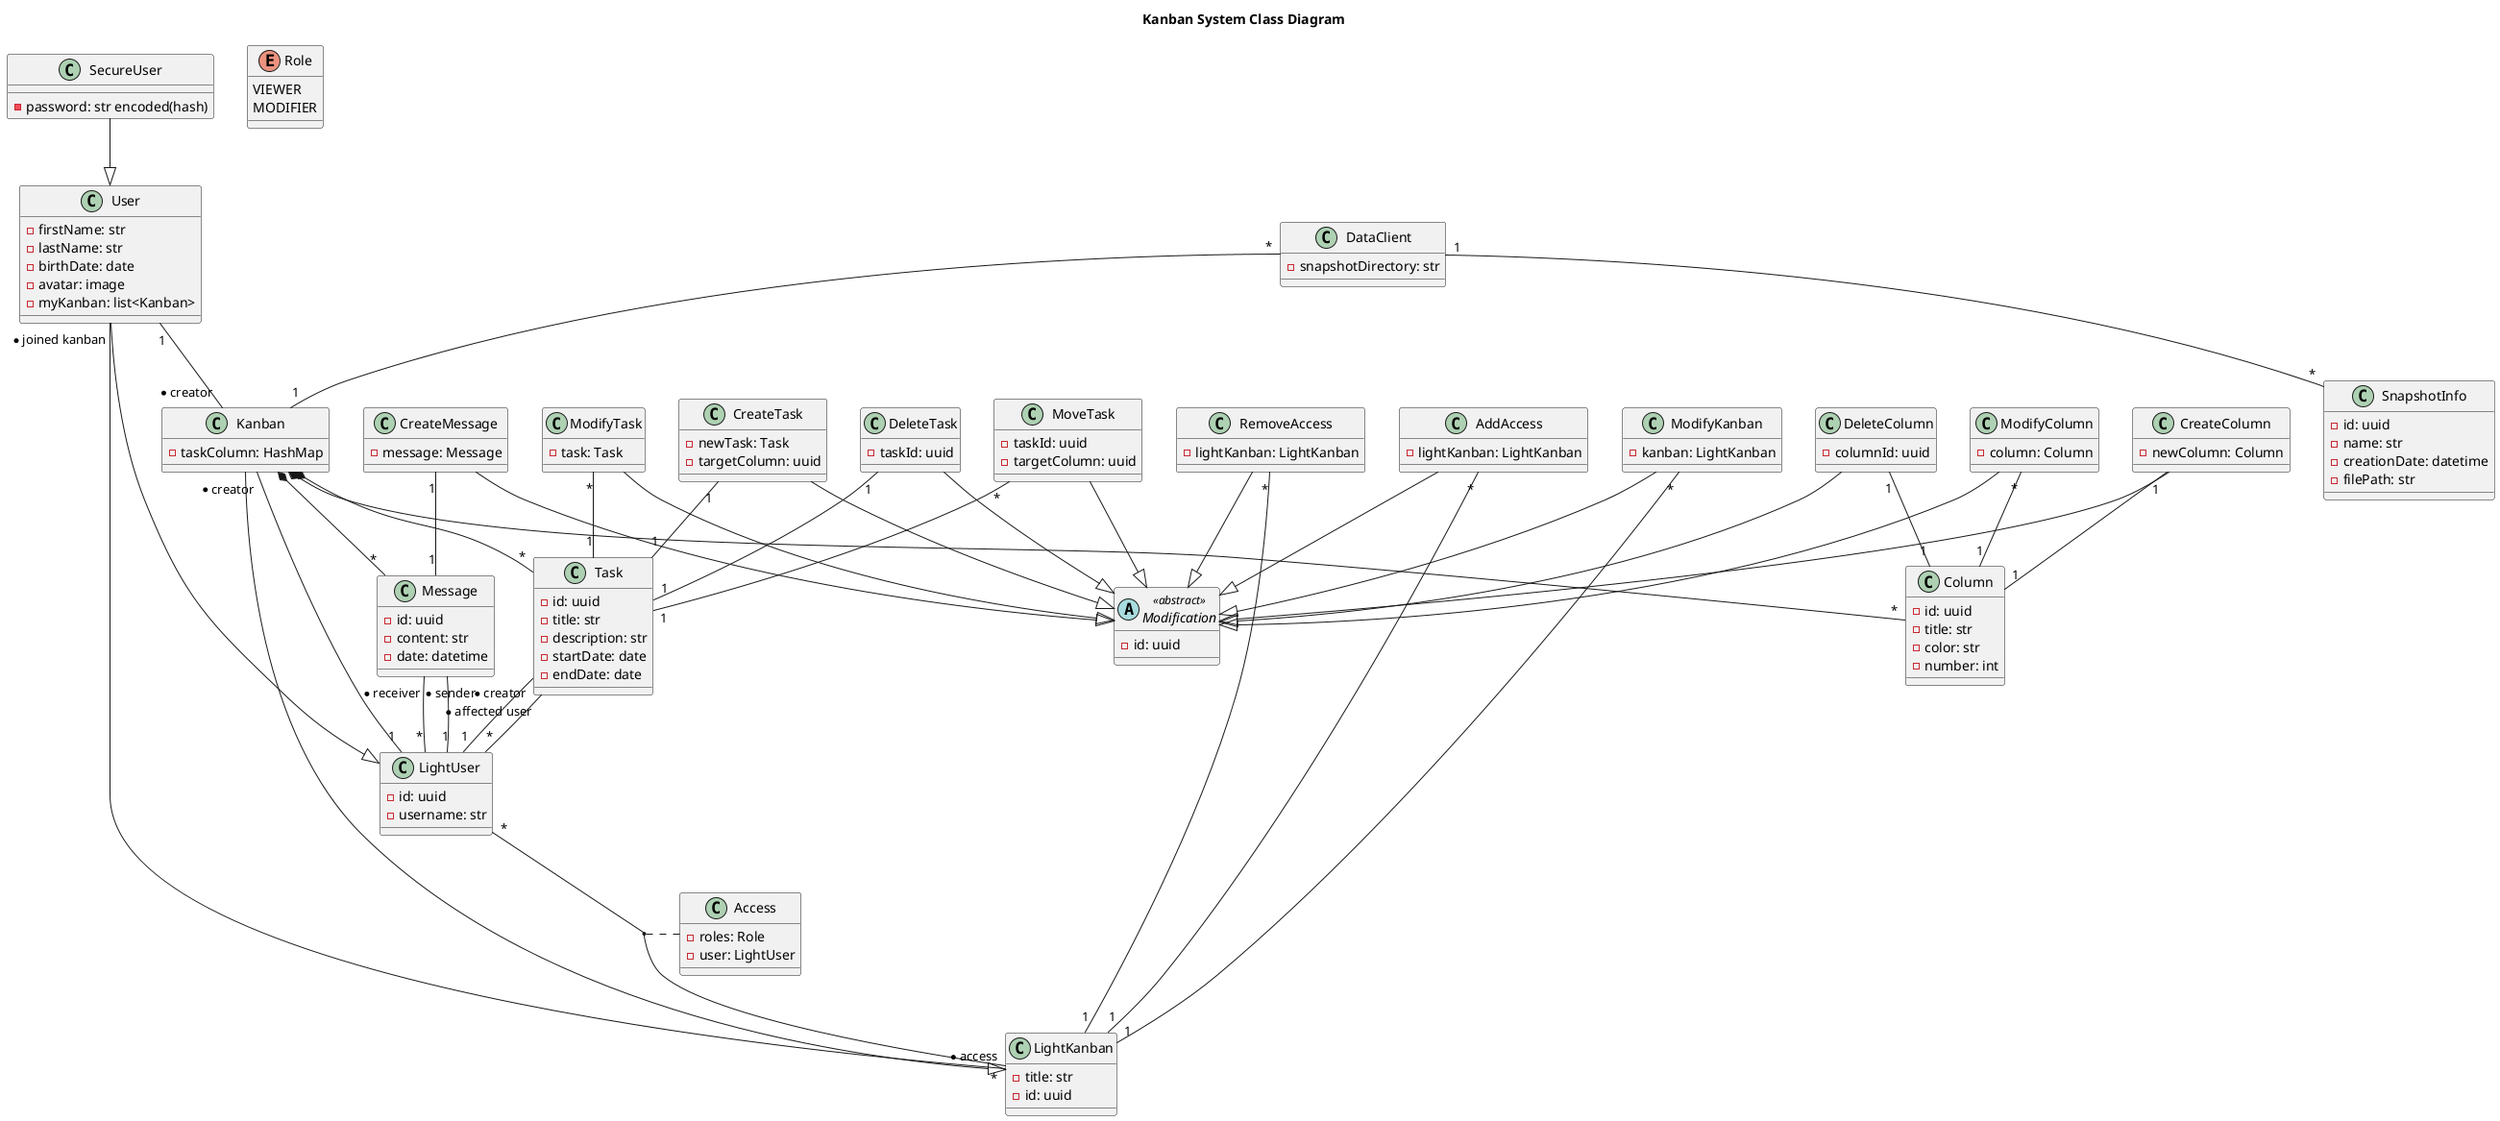 @startuml classDiagramV2

title Kanban System Class Diagram
!define RECTANGLE class

class Task {
    - id: uuid
    - title: str
    - description: str
    - startDate: date
    - endDate: date
    ' + getId(): uuid
    ' + getTitle(): str
    ' + getDescription(): str
    ' + getStartDate(): date
    ' + getEndDate(): date
    ' + setTitle(title: str): void
    ' + setDescription(description: str): void
    ' + setStartDate(startDate: date): void
    ' + setEndDate(endDate: date): void
    ' + canBeModifiedBy(user: LightUser): boolean
    ' + modifyTask(user: LightUser, newTitle: str, newDescription: str, newStartDate: date, newEndDate: date): boolean
}

class Message {
    - id: uuid
    - content: str
    - date: datetime
    '+ getId(): uuid
    '+ getContent(): str
    '+ getDate(): date
}

class Column {
    - id: uuid
    - title: str
    - color: str
    - number: int
    '+ getId(): uuid
    '+ getTitle(): str
    '+ getColor(): str
    '+ getNumber(): int
    '+ setTitle(title: str): void
    '+ setId(id: uuid): void
    '+ setColor(color: str): void
    '+ setNumber(number: int): void
    '+ canBeModifiedBy(user: LightUser): boolean
    '+ modifyColumn(user: LightUser, newTitle: str, newColor: str): boolean
}

class LightKanban {
    - title: str
    - id: uuid
    '+ getTitle(): str
    '+ getId(): uuid
    '+ setTitle(title: str): void
    '+ setId(id: uuid): void
    '+ hasModifyPermission(user: LightUser): boolean
    '+ getUserRole(user: LightUser): Role
}

class Kanban {
    - taskColumn: HashMap
    '+ getTaskColumn(): HashMap
    '+ setTaskColumn(taskColumn: HashMap): void
    '+ canBeModifiedBy(user: LightUser): boolean
    '+ modifyKanban(user: LightUser, newTitle: str): boolean
    '+ addTaskToColumn(user: LightUser, task: Task, column: Column): boolean
    '+ moveTask(user: LightUser, task: Task, fromColumn: Column, toColumn: Column): boolean
}

class SecureUser {
    - password: str encoded(hash)
    '+ getPassword(): str encoded(hash)
    '+ setPassword(password: str encoded(hash)): void
}

class User {
    - firstName: str
    - lastName: str
    - birthDate: date
    - avatar: image
    - myKanban: list<Kanban>
    '+ getFirstName(): str
    '+ getLastName(): str
    '+ getBirthDate(): date
    '+ getAvatar(): str
    '+ getMyKanban(): list<Kanban>
    '+ setFirstName(firstName: str): void
    '+ setLastName(lastName: str): void
    '+ setBirthDate(birthDate: date): void
    '+ setAvatar(avatar: str): void
    '+ setMyKanban(myKanban: list<Kanban>): void
    '+ canModifyProfile(currentUser: LightUser): boolean
    '+ modifyProfile(currentUser: LightUser, newFirstName: str, newLastName: str, newBirthDate: date): boolean
}

class LightUser {
    - id: uuid
    - username: str
    '+ getId(): uuid
    '+ getUsername(): str
    '+ setId(id: uuid): void
    '+ setUsername(username: str): void
}

enum Role {
    VIEWER
    MODIFIER
}

class Access {
    - roles: Role
    - user: LightUser
    '+ getRoles(): Role
    '+ getUser(): LightUser
    '+ setUser(user: LightUser): void
    '+ setRoles(roles: Role): void
    '+ hasPermission(permission: Role): boolean
}

class ModifyTask {
    - task: Task
    '+ getTask(): Task
    '+ setTask(task: Task): void
}

class ModifyColumn {
    - column: Column
    '+ getColumn(): Column
    '+ setColumn(column: Column): void
}

class RemoveAccess {
    - lightKanban: LightKanban
    '+ getLightKanban(): LightKanban
    '+ setLightKanban(lightKanban: LightKanban): void
}

class AddAccess {
    - lightKanban: LightKanban
    '+ getLightKanban(): LightKanban
    '+ setLightKanban(lightKanban: LightKanban): void
}

class CreateColumn {
    - newColumn: Column
    '+ getNewColumn(): Column
    '+ setNewColumn(newColumn: Column): void
}

class DeleteColumn {
    - columnId: uuid
    '+ getColumnId(): uuid
    '+ setColumnId(columnId: uuid): void
}

class ModifyKanban {
    - kanban: LightKanban
    '+ getKanban(): LightKanban
    '+ setKanban(kanban: LightKanban): void
}

class CreateTask {
    - newTask: Task
    - targetColumn: uuid
    '+ getNewTask(): Task
    '+ getTargetColumn(): uuid
    '+ setNewTask(newTask: Task): void
    '+ setTargetColumn(targetColumn: uuid): void
}

class DeleteTask {
    - taskId: uuid
    '+ getTaskId(): uuid
    '+ setTaskId(taskId: uuid): void
}

class MoveTask {
    - taskId: uuid
    - targetColumn: uuid
    '+ getTaskId(): uuid
    '+ getTargetColumn(): uuid
    '+ setTaskId(taskId: uuid): void
    '+ setTargetColumn(targetColumn: uuid): void
}

class CreateMessage {
    - message: Message
    '+ getMessage(): Message
    '+ setMessage(message: Message): void
}

class SnapshotInfo {
    - id: uuid
    - name: str
    - creationDate: datetime
    - filePath: str
    '+ getId(): uuid
    '+ getName(): String
    '+ getCreationDate(): datetime
    '+ getFilePath(): str
    '+ setId(id: uuid): void
    '+ setName(name: str): void
    '+ setCreationDate(date: datetime): void
    '+ setFilePath(path: String): void
}

class DataClient {
    - snapshotDirectory: str
    '+ getSnapshotDirectory(): String
    '+ setSnapshotDirectory(directory: str): void
    '+ saveSnapshot(kanbanData: KanbanBoard): boolean
    '+ writeSnapshotToFile(kanbanData: KanbanBoard, timestamp: datetime): boolean
    '+ listSnapshots(): List<SnapshotInfo>
    '+ scanSnapshotDirectory(directoryPath: str): List<SnapshotInfo>
    '+ getSnapshot(snapshotId: str): KanbanBoard
    '+ loadSnapshotFromFile(snapshotId: String, filePath: String): KanbanBoard
    '+ deleteSnapshot(snapshotId: String): boolean
    '+ deleteSnapshotFile(snapshotId: String, filePath: String): boolean
}

abstract Modification <<abstract>>{
    - id: uuid
    '+ getId(): uuid
    '+ setId(id: uuid): void
}

' ===== INHERITANCE RELATIONSHIPS =====

' User hierarchy
User --|> LightUser
SecureUser --|> User

' Kanban hierarchy
Kanban --|> LightKanban

' Modification hierarchy
ModifyTask --|> Modification
ModifyColumn --|> Modification
ModifyKanban --|> Modification
CreateTask --|> Modification
CreateColumn --|> Modification
DeleteTask --|> Modification
DeleteColumn --|> Modification
MoveTask --|> Modification
CreateMessage --|> Modification
AddAccess --|> Modification
RemoveAccess --|> Modification

' ===== COMPOSITION/AGGREGATION RELATIONSHIPS =====

' Kanban composition -> Task/Column/Message
Kanban *-- "*" Task
Kanban *-- "*" Column
Kanban *-- "*" Message

' ===== ASSOCIATION RELATIONSHIPS =====

' Task <-> LightUser relationships
Task "* creator" -- "1" LightUser
Task "* affected user" -- "*" LightUser

' Message <-> LightUser relationships
Message "* receiver" -- "*" LightUser
Message "* sender" -- "1" LightUser

' User/LightUser <-> Kanban/LightKanban relationships
User "1" -- "* creator" Kanban
LightUser "1" -- "* creator" Kanban
User "* joined kanban" -- "*" LightKanban
LightUser "*" -- "* access" LightKanban

' Modification classes relationships with reference classes
ModifyTask "*" -- "1" Task
ModifyColumn "*" -- "1" Column
ModifyKanban "*" -- "1" LightKanban
CreateTask "1" -- "1" Task
CreateColumn "1" -- "1" Column
CreateMessage "1" -- "1" Message
DeleteTask "1" -- "1" Task
DeleteColumn "1" -- "1" Column
MoveTask "*" -- "1" Task
AddAccess "*" -- "1" LightKanban
RemoveAccess "*" -- "1" LightKanban

' DataClient relationships
DataClient "1" -- "*" SnapshotInfo
DataClient "*" -- "1" Kanban

' ===== SPECIAL RELATIONSHIPS =====

' Association class
(LightKanban, LightUser) .. Access

@enduml